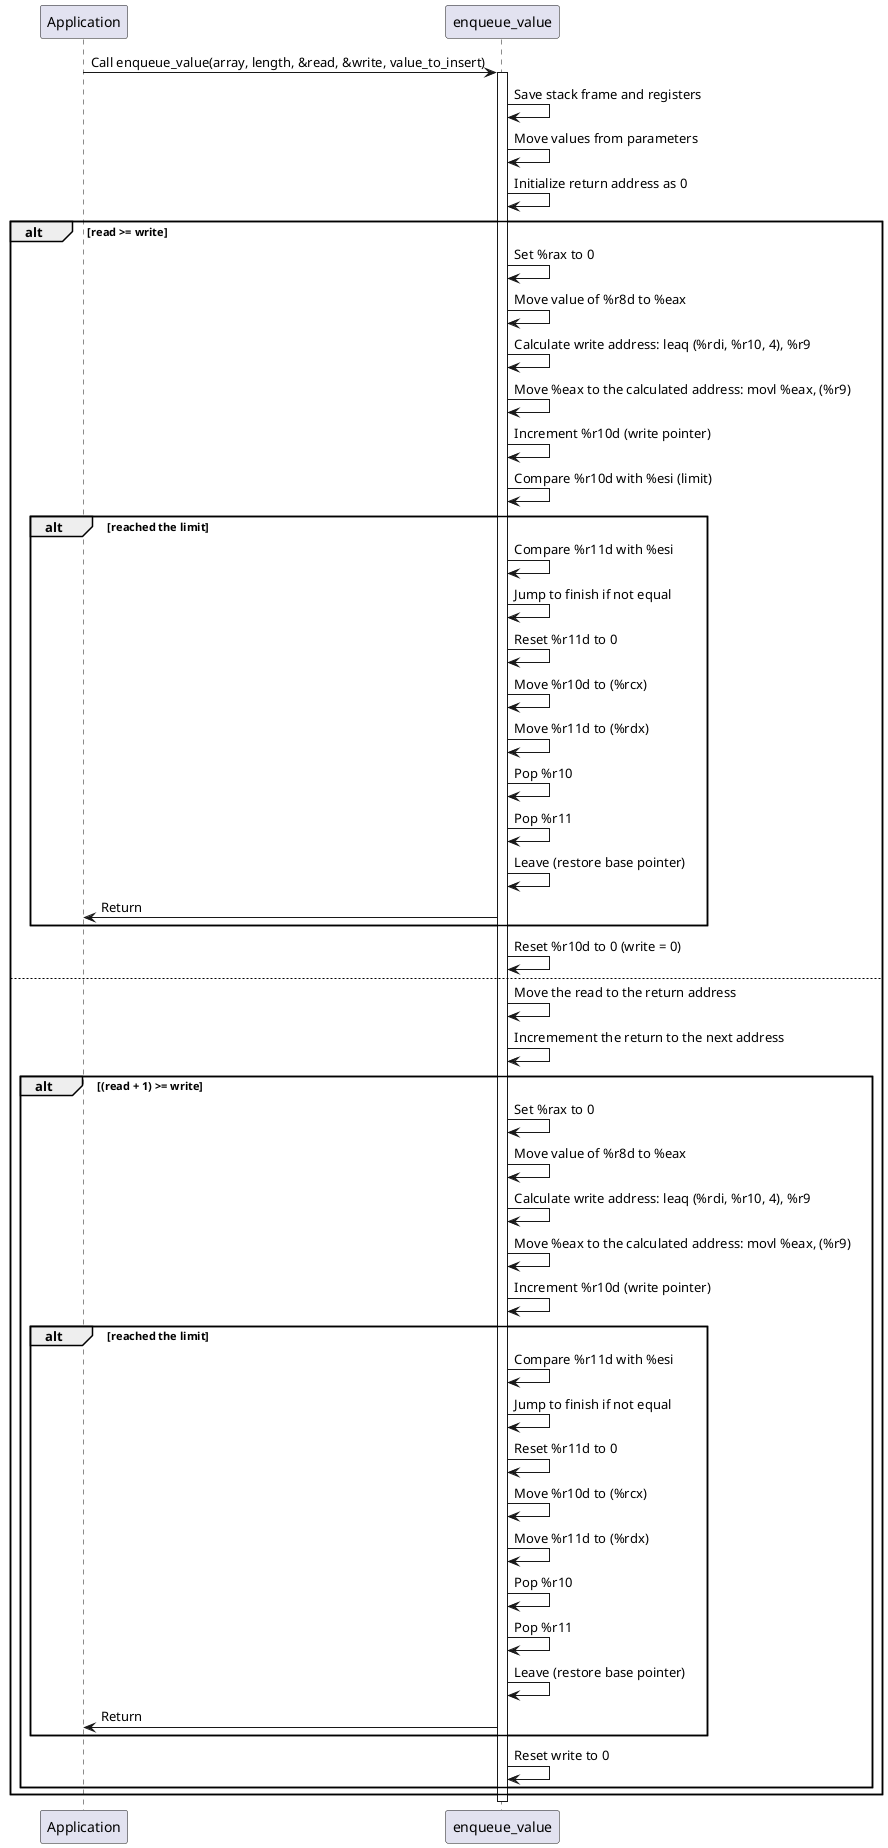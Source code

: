@startuml

participant Application
participant enqueue_value

Application -> enqueue_value: Call enqueue_value(array, length, &read, &write, value_to_insert)

activate enqueue_value
	enqueue_value -> enqueue_value: Save stack frame and registers

	enqueue_value -> enqueue_value: Move values from parameters
	enqueue_value -> enqueue_value: Initialize return address as 0

	alt read >= write
		enqueue_value -> enqueue_value: Set %rax to 0
		enqueue_value -> enqueue_value: Move value of %r8d to %eax
		enqueue_value -> enqueue_value: Calculate write address: leaq (%rdi, %r10, 4), %r9
		enqueue_value -> enqueue_value: Move %eax to the calculated address: movl %eax, (%r9)
		enqueue_value -> enqueue_value: Increment %r10d (write pointer)
		enqueue_value -> enqueue_value: Compare %r10d with %esi (limit)

		alt reached the limit
			enqueue_value -> enqueue_value: Compare %r11d with %esi
			enqueue_value -> enqueue_value: Jump to finish if not equal

			enqueue_value -> enqueue_value: Reset %r11d to 0

			enqueue_value -> enqueue_value: Move %r10d to (%rcx)
			enqueue_value -> enqueue_value: Move %r11d to (%rdx)

			enqueue_value -> enqueue_value: Pop %r10
			enqueue_value -> enqueue_value: Pop %r11

			enqueue_value -> enqueue_value: Leave (restore base pointer)
			enqueue_value -> Application: Return
		end

		enqueue_value -> enqueue_value: Reset %r10d to 0 (write = 0)
	else
		enqueue_value -> enqueue_value: Move the read to the return address
		enqueue_value -> enqueue_value: Incremement the return to the next address

		alt (read + 1) >= write
			enqueue_value -> enqueue_value: Set %rax to 0
			enqueue_value -> enqueue_value: Move value of %r8d to %eax
			enqueue_value -> enqueue_value: Calculate write address: leaq (%rdi, %r10, 4), %r9
			enqueue_value -> enqueue_value: Move %eax to the calculated address: movl %eax, (%r9)
			enqueue_value -> enqueue_value: Increment %r10d (write pointer)

			alt reached the limit
				enqueue_value -> enqueue_value: Compare %r11d with %esi
				enqueue_value -> enqueue_value: Jump to finish if not equal

				enqueue_value -> enqueue_value: Reset %r11d to 0

				enqueue_value -> enqueue_value: Move %r10d to (%rcx)
				enqueue_value -> enqueue_value: Move %r11d to (%rdx)

				enqueue_value -> enqueue_value: Pop %r10
				enqueue_value -> enqueue_value: Pop %r11

				enqueue_value -> enqueue_value: Leave (restore base pointer)
				enqueue_value -> Application: Return
			end

			enqueue_value -> enqueue_value: Reset write to 0
		end
	end
deactivate

@enduml
